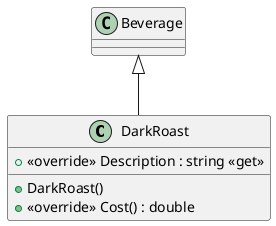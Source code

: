@startuml
class DarkRoast {
    + DarkRoast()
    + <<override>> Description : string <<get>>
    + <<override>> Cost() : double
}
Beverage <|-- DarkRoast
@enduml
